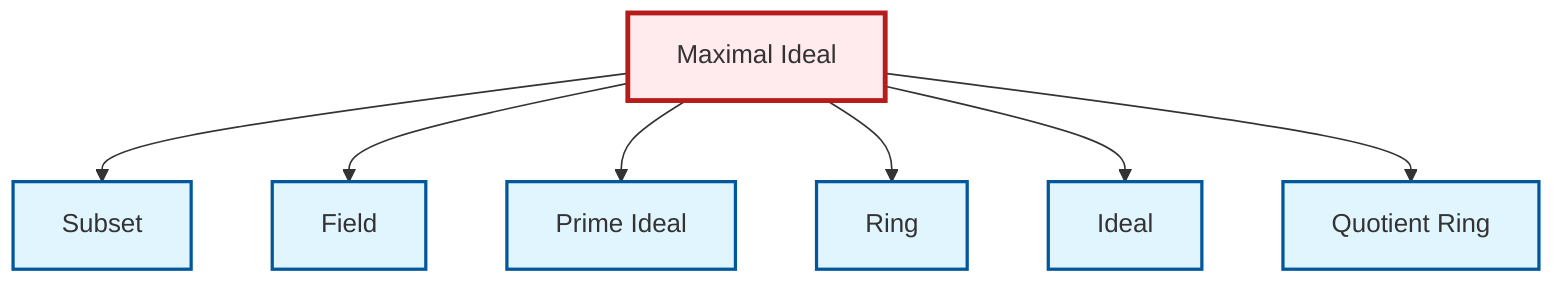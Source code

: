 graph TD
    classDef definition fill:#e1f5fe,stroke:#01579b,stroke-width:2px
    classDef theorem fill:#f3e5f5,stroke:#4a148c,stroke-width:2px
    classDef axiom fill:#fff3e0,stroke:#e65100,stroke-width:2px
    classDef example fill:#e8f5e9,stroke:#1b5e20,stroke-width:2px
    classDef current fill:#ffebee,stroke:#b71c1c,stroke-width:3px
    def-prime-ideal["Prime Ideal"]:::definition
    def-field["Field"]:::definition
    def-ideal["Ideal"]:::definition
    def-quotient-ring["Quotient Ring"]:::definition
    def-maximal-ideal["Maximal Ideal"]:::definition
    def-ring["Ring"]:::definition
    def-subset["Subset"]:::definition
    def-maximal-ideal --> def-subset
    def-maximal-ideal --> def-field
    def-maximal-ideal --> def-prime-ideal
    def-maximal-ideal --> def-ring
    def-maximal-ideal --> def-ideal
    def-maximal-ideal --> def-quotient-ring
    class def-maximal-ideal current